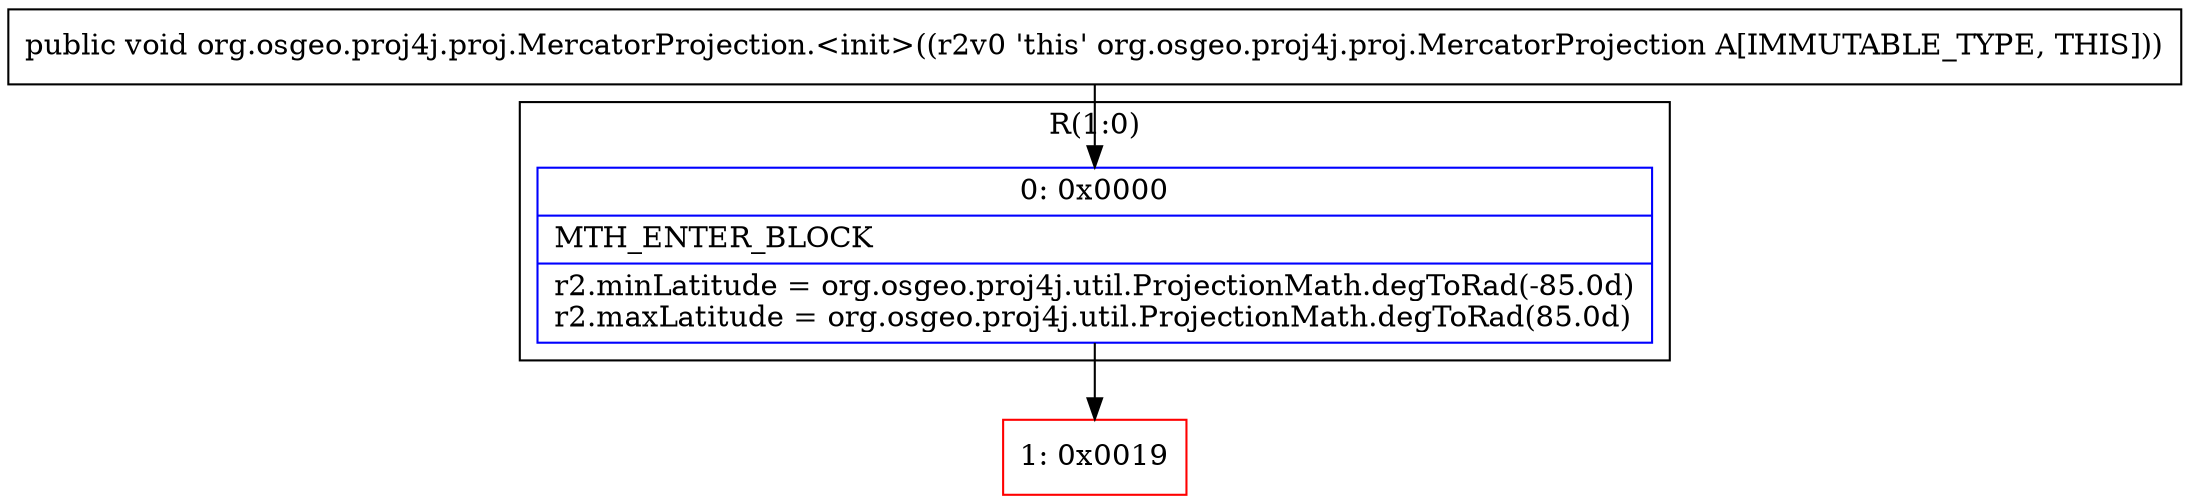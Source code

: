 digraph "CFG fororg.osgeo.proj4j.proj.MercatorProjection.\<init\>()V" {
subgraph cluster_Region_500274222 {
label = "R(1:0)";
node [shape=record,color=blue];
Node_0 [shape=record,label="{0\:\ 0x0000|MTH_ENTER_BLOCK\l|r2.minLatitude = org.osgeo.proj4j.util.ProjectionMath.degToRad(\-85.0d)\lr2.maxLatitude = org.osgeo.proj4j.util.ProjectionMath.degToRad(85.0d)\l}"];
}
Node_1 [shape=record,color=red,label="{1\:\ 0x0019}"];
MethodNode[shape=record,label="{public void org.osgeo.proj4j.proj.MercatorProjection.\<init\>((r2v0 'this' org.osgeo.proj4j.proj.MercatorProjection A[IMMUTABLE_TYPE, THIS])) }"];
MethodNode -> Node_0;
Node_0 -> Node_1;
}

